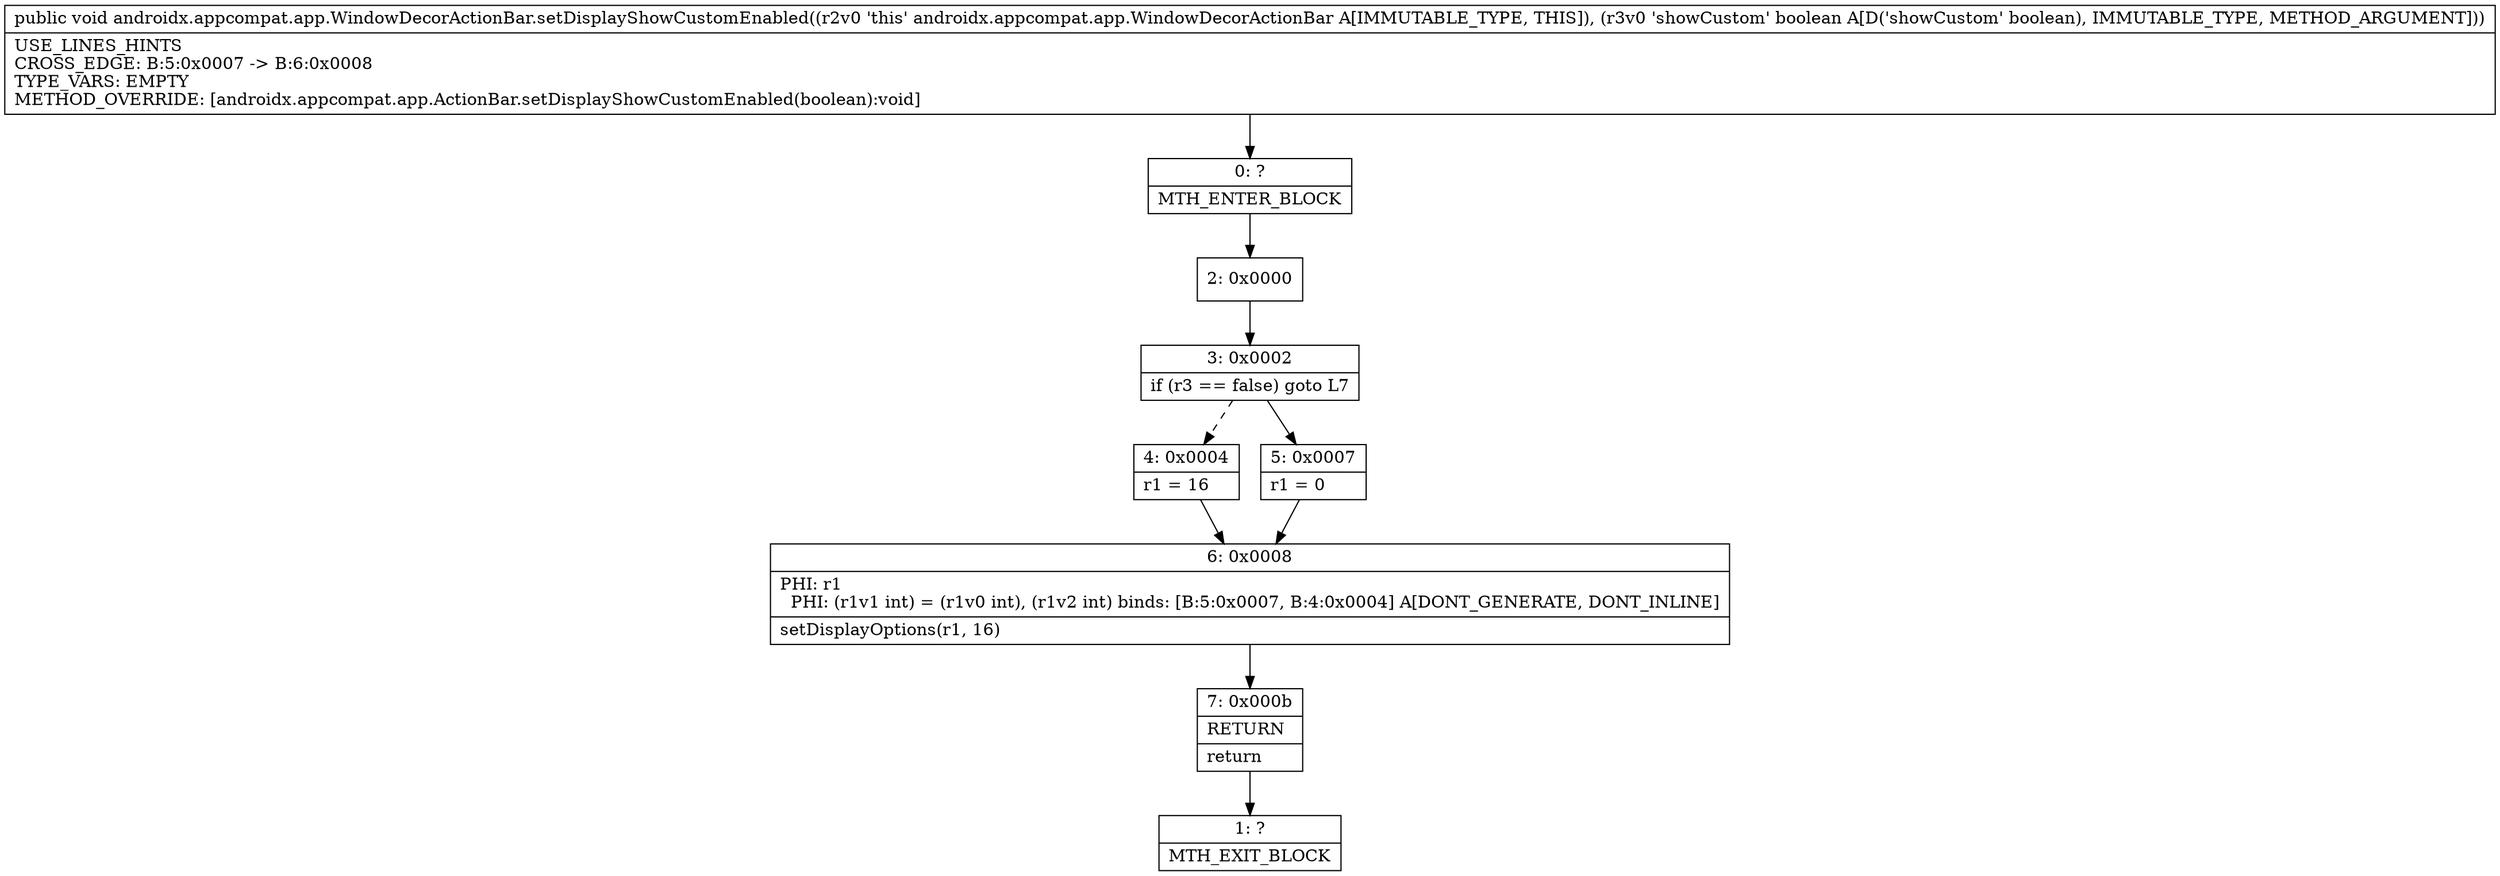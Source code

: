 digraph "CFG forandroidx.appcompat.app.WindowDecorActionBar.setDisplayShowCustomEnabled(Z)V" {
Node_0 [shape=record,label="{0\:\ ?|MTH_ENTER_BLOCK\l}"];
Node_2 [shape=record,label="{2\:\ 0x0000}"];
Node_3 [shape=record,label="{3\:\ 0x0002|if (r3 == false) goto L7\l}"];
Node_4 [shape=record,label="{4\:\ 0x0004|r1 = 16\l}"];
Node_6 [shape=record,label="{6\:\ 0x0008|PHI: r1 \l  PHI: (r1v1 int) = (r1v0 int), (r1v2 int) binds: [B:5:0x0007, B:4:0x0004] A[DONT_GENERATE, DONT_INLINE]\l|setDisplayOptions(r1, 16)\l}"];
Node_7 [shape=record,label="{7\:\ 0x000b|RETURN\l|return\l}"];
Node_1 [shape=record,label="{1\:\ ?|MTH_EXIT_BLOCK\l}"];
Node_5 [shape=record,label="{5\:\ 0x0007|r1 = 0\l}"];
MethodNode[shape=record,label="{public void androidx.appcompat.app.WindowDecorActionBar.setDisplayShowCustomEnabled((r2v0 'this' androidx.appcompat.app.WindowDecorActionBar A[IMMUTABLE_TYPE, THIS]), (r3v0 'showCustom' boolean A[D('showCustom' boolean), IMMUTABLE_TYPE, METHOD_ARGUMENT]))  | USE_LINES_HINTS\lCROSS_EDGE: B:5:0x0007 \-\> B:6:0x0008\lTYPE_VARS: EMPTY\lMETHOD_OVERRIDE: [androidx.appcompat.app.ActionBar.setDisplayShowCustomEnabled(boolean):void]\l}"];
MethodNode -> Node_0;Node_0 -> Node_2;
Node_2 -> Node_3;
Node_3 -> Node_4[style=dashed];
Node_3 -> Node_5;
Node_4 -> Node_6;
Node_6 -> Node_7;
Node_7 -> Node_1;
Node_5 -> Node_6;
}

